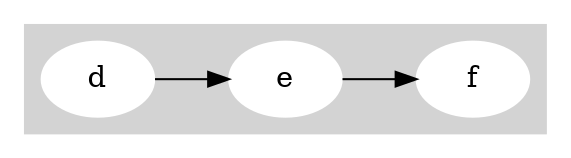 digraph G {
    rankdir="LR"
  subgraph cluster_0 {
    style=filled;
    color=lightgrey;
    node [style=filled,color=white];
    "d" -> "e" -> "f";
    
  }
}
